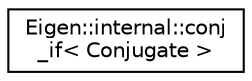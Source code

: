 digraph "Graphical Class Hierarchy"
{
  edge [fontname="Helvetica",fontsize="10",labelfontname="Helvetica",labelfontsize="10"];
  node [fontname="Helvetica",fontsize="10",shape=record];
  rankdir="LR";
  Node1 [label="Eigen::internal::conj\l_if\< Conjugate \>",height=0.2,width=0.4,color="black", fillcolor="white", style="filled",URL="$struct_eigen_1_1internal_1_1conj__if.html"];
}

